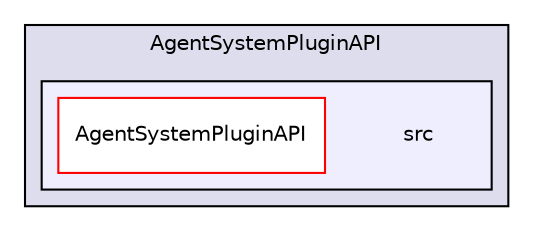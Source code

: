 digraph "D:/Work/Programmieren/Java/D-MARLA/Implementation/PluginAPI/AgentSystemPluginAPI/src" {
  compound=true
  node [ fontsize="10", fontname="Helvetica"];
  edge [ labelfontsize="10", labelfontname="Helvetica"];
  subgraph clusterdir_03892a12554ec550fe29218970db49db {
    graph [ bgcolor="#ddddee", pencolor="black", label="AgentSystemPluginAPI" fontname="Helvetica", fontsize="10", URL="dir_03892a12554ec550fe29218970db49db.html"]
  subgraph clusterdir_e433f0618abab6ae78cd40443ca75e3a {
    graph [ bgcolor="#eeeeff", pencolor="black", label="" URL="dir_e433f0618abab6ae78cd40443ca75e3a.html"];
    dir_e433f0618abab6ae78cd40443ca75e3a [shape=plaintext label="src"];
    dir_eb1255ce178d434b21ef0312c81adf76 [shape=box label="AgentSystemPluginAPI" color="red" fillcolor="white" style="filled" URL="dir_eb1255ce178d434b21ef0312c81adf76.html"];
  }
  }
}
